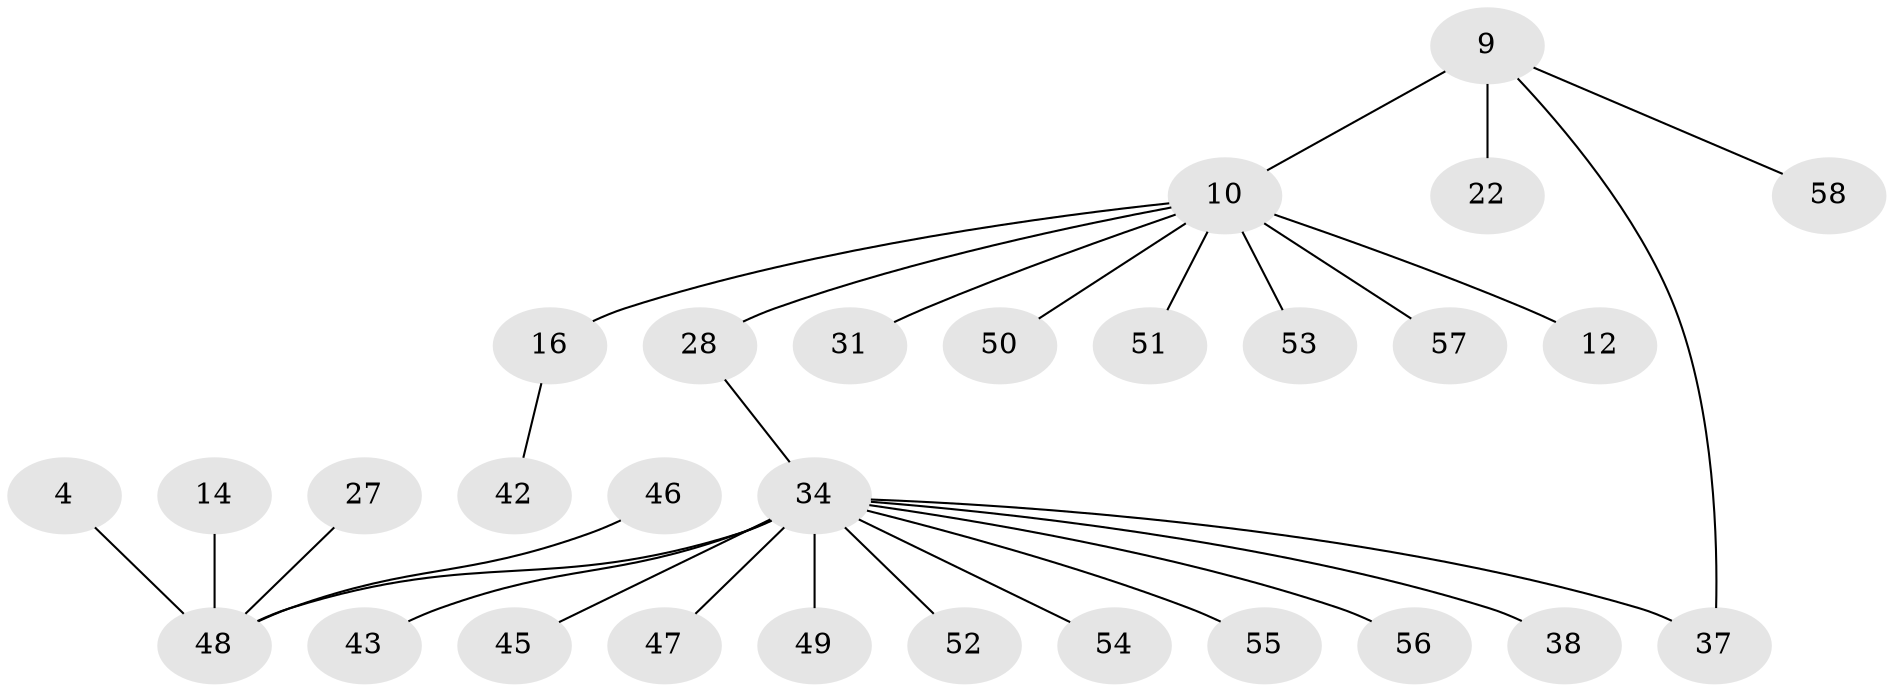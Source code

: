// original degree distribution, {16: 0.017241379310344827, 6: 0.034482758620689655, 4: 0.06896551724137931, 1: 0.603448275862069, 8: 0.017241379310344827, 2: 0.1724137931034483, 5: 0.017241379310344827, 3: 0.06896551724137931}
// Generated by graph-tools (version 1.1) at 2025/48/03/09/25 04:48:23]
// undirected, 29 vertices, 29 edges
graph export_dot {
graph [start="1"]
  node [color=gray90,style=filled];
  4;
  9;
  10 [super="+7"];
  12;
  14;
  16;
  22;
  27;
  28 [super="+19"];
  31;
  34 [super="+13+1+25+26"];
  37 [super="+36"];
  38;
  42;
  43;
  45 [super="+23"];
  46 [super="+35"];
  47 [super="+8"];
  48 [super="+2"];
  49;
  50;
  51;
  52 [super="+24+33+41"];
  53 [super="+40"];
  54;
  55 [super="+30"];
  56;
  57 [super="+32"];
  58 [super="+39+44"];
  4 -- 48;
  9 -- 10 [weight=2];
  9 -- 22;
  9 -- 37;
  9 -- 58;
  10 -- 16 [weight=2];
  10 -- 31;
  10 -- 53 [weight=2];
  10 -- 12;
  10 -- 50;
  10 -- 51;
  10 -- 28;
  10 -- 57;
  14 -- 48;
  16 -- 42;
  27 -- 48;
  28 -- 34;
  34 -- 37;
  34 -- 38;
  34 -- 43;
  34 -- 45;
  34 -- 47;
  34 -- 48 [weight=2];
  34 -- 49;
  34 -- 52;
  34 -- 54;
  34 -- 55;
  34 -- 56;
  46 -- 48;
}
